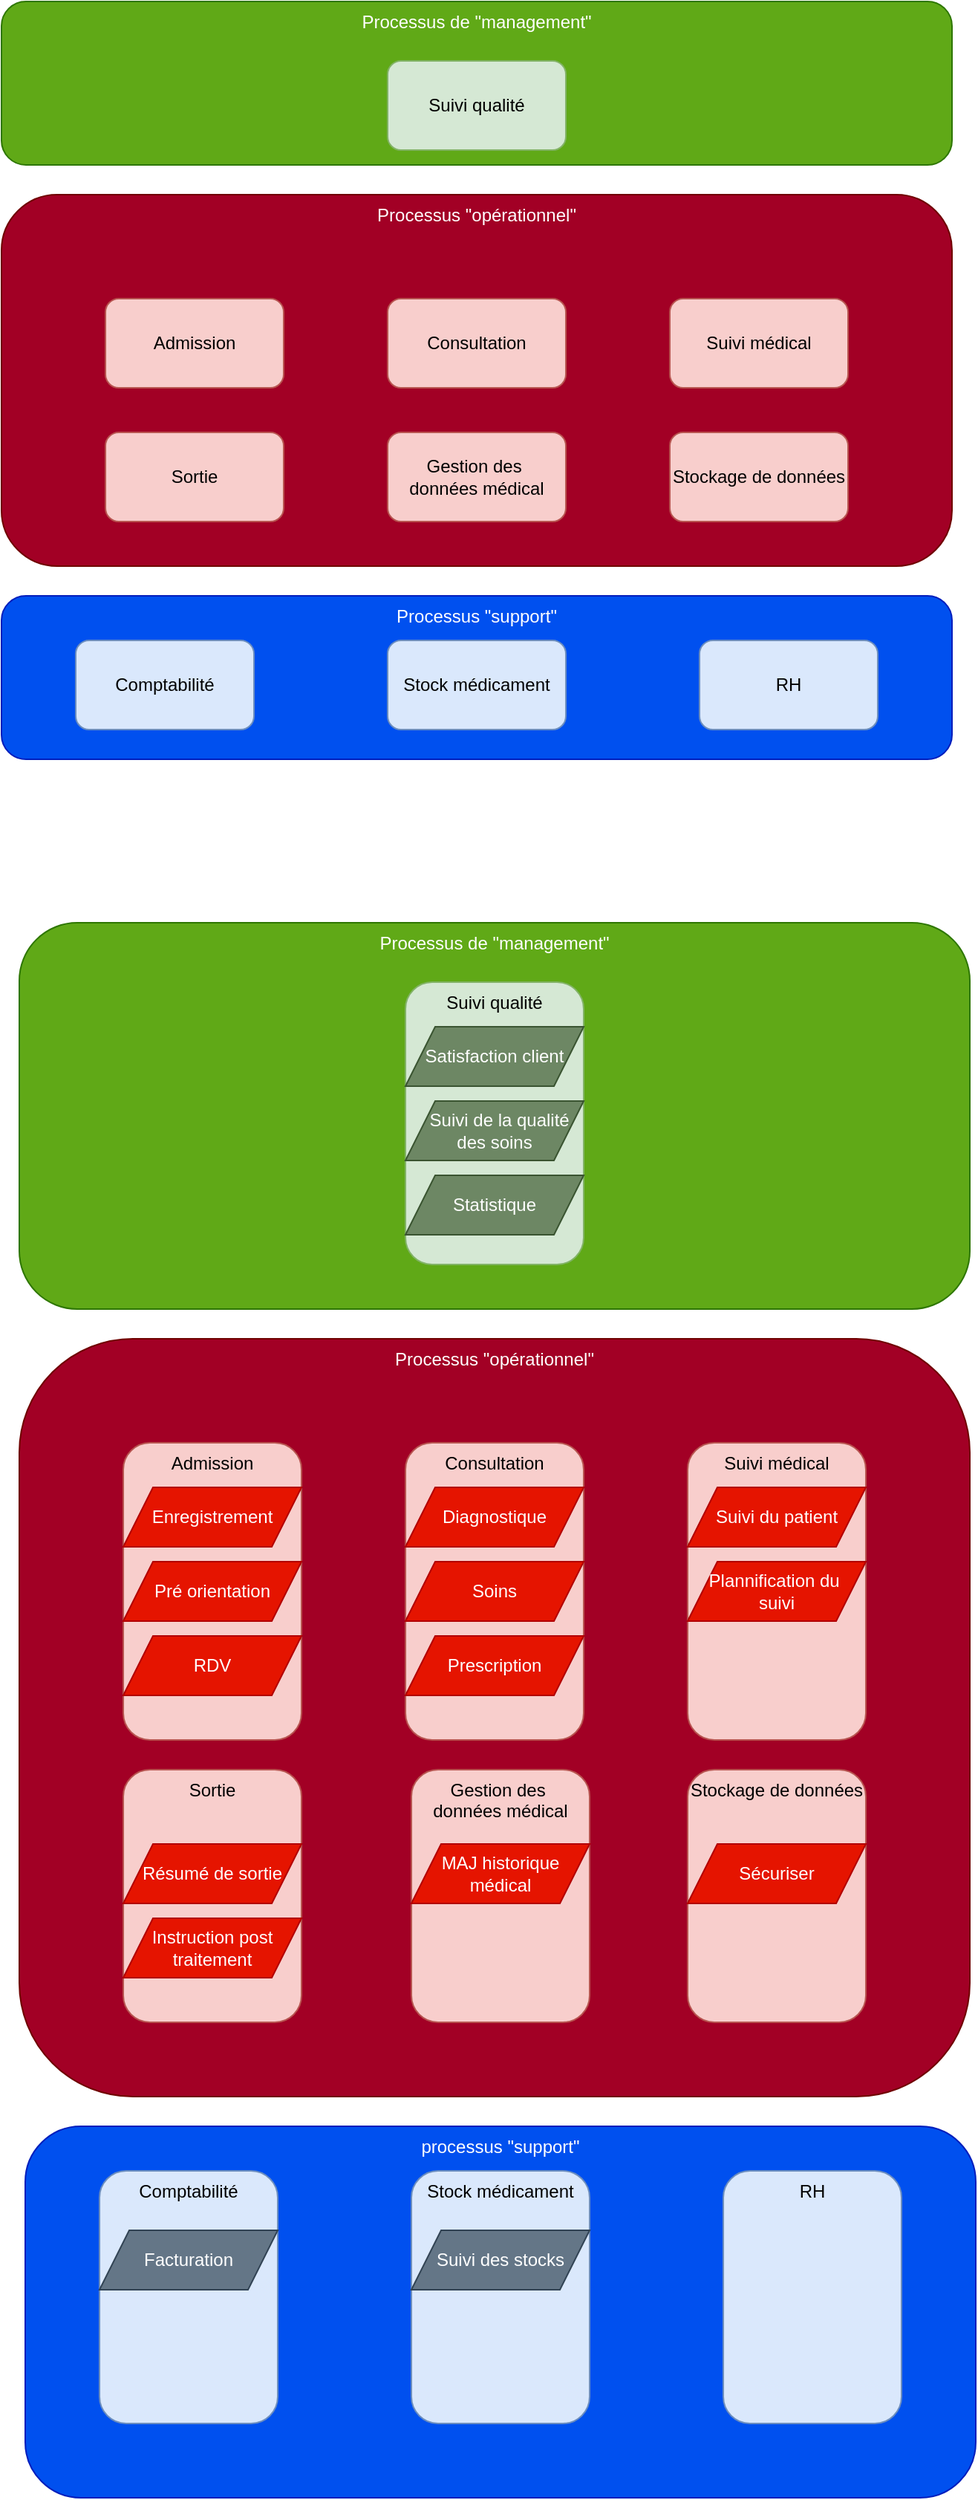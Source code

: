 <mxfile version="24.6.4" type="github">
  <diagram name="Page-1" id="a8g_Bn_f8ZfWW0NUp3vt">
    <mxGraphModel dx="1588" dy="2061" grid="1" gridSize="10" guides="1" tooltips="1" connect="1" arrows="1" fold="1" page="1" pageScale="1" pageWidth="827" pageHeight="1169" math="0" shadow="0">
      <root>
        <mxCell id="0" />
        <mxCell id="1" parent="0" />
        <mxCell id="_UuhSJLFBYa4HCA_elFi-1" value="Processus &quot;opérationnel&quot;" style="rounded=1;whiteSpace=wrap;html=1;fillColor=#a20025;strokeColor=#6F0000;fontColor=#ffffff;verticalAlign=top;" vertex="1" parent="1">
          <mxGeometry x="80" y="10" width="640" height="250" as="geometry" />
        </mxCell>
        <mxCell id="_UuhSJLFBYa4HCA_elFi-2" value="Admission" style="rounded=1;whiteSpace=wrap;html=1;fillColor=#f8cecc;strokeColor=#b85450;" vertex="1" parent="1">
          <mxGeometry x="150" y="80" width="120" height="60" as="geometry" />
        </mxCell>
        <mxCell id="_UuhSJLFBYa4HCA_elFi-3" value="Consultation" style="rounded=1;whiteSpace=wrap;html=1;fillColor=#f8cecc;strokeColor=#b85450;" vertex="1" parent="1">
          <mxGeometry x="340" y="80" width="120" height="60" as="geometry" />
        </mxCell>
        <mxCell id="_UuhSJLFBYa4HCA_elFi-4" value="Suivi médical" style="rounded=1;whiteSpace=wrap;html=1;fillColor=#f8cecc;strokeColor=#b85450;" vertex="1" parent="1">
          <mxGeometry x="530" y="80" width="120" height="60" as="geometry" />
        </mxCell>
        <mxCell id="_UuhSJLFBYa4HCA_elFi-5" value="Sortie" style="rounded=1;whiteSpace=wrap;html=1;fillColor=#f8cecc;strokeColor=#b85450;" vertex="1" parent="1">
          <mxGeometry x="150" y="170" width="120" height="60" as="geometry" />
        </mxCell>
        <mxCell id="_UuhSJLFBYa4HCA_elFi-6" value="Gestion des&amp;nbsp;&lt;div&gt;données médical&lt;/div&gt;" style="rounded=1;whiteSpace=wrap;html=1;fillColor=#f8cecc;strokeColor=#b85450;" vertex="1" parent="1">
          <mxGeometry x="340" y="170" width="120" height="60" as="geometry" />
        </mxCell>
        <mxCell id="_UuhSJLFBYa4HCA_elFi-7" value="Processus &quot;support&quot;" style="rounded=1;whiteSpace=wrap;html=1;fillColor=#0050ef;fontColor=#ffffff;strokeColor=#001DBC;verticalAlign=top;" vertex="1" parent="1">
          <mxGeometry x="80" y="280" width="640" height="110" as="geometry" />
        </mxCell>
        <mxCell id="_UuhSJLFBYa4HCA_elFi-8" value="Comptabilité" style="rounded=1;whiteSpace=wrap;html=1;fillColor=#dae8fc;strokeColor=#6c8ebf;" vertex="1" parent="1">
          <mxGeometry x="130" y="310" width="120" height="60" as="geometry" />
        </mxCell>
        <mxCell id="_UuhSJLFBYa4HCA_elFi-9" value="Stock médicament" style="rounded=1;whiteSpace=wrap;html=1;fillColor=#dae8fc;strokeColor=#6c8ebf;" vertex="1" parent="1">
          <mxGeometry x="340" y="310" width="120" height="60" as="geometry" />
        </mxCell>
        <mxCell id="_UuhSJLFBYa4HCA_elFi-10" value="Processus de &quot;management&quot;" style="rounded=1;whiteSpace=wrap;html=1;fillColor=#60a917;fontColor=#ffffff;strokeColor=#2D7600;verticalAlign=top;" vertex="1" parent="1">
          <mxGeometry x="80" y="-120" width="640" height="110" as="geometry" />
        </mxCell>
        <mxCell id="_UuhSJLFBYa4HCA_elFi-11" value="Suivi qualité" style="rounded=1;whiteSpace=wrap;html=1;fillColor=#d5e8d4;strokeColor=#82b366;" vertex="1" parent="1">
          <mxGeometry x="340" y="-80" width="120" height="60" as="geometry" />
        </mxCell>
        <mxCell id="_UuhSJLFBYa4HCA_elFi-12" value="RH" style="rounded=1;whiteSpace=wrap;html=1;fillColor=#dae8fc;strokeColor=#6c8ebf;" vertex="1" parent="1">
          <mxGeometry x="550" y="310" width="120" height="60" as="geometry" />
        </mxCell>
        <mxCell id="_UuhSJLFBYa4HCA_elFi-13" value="Processus &quot;opérationnel&quot;" style="rounded=1;whiteSpace=wrap;html=1;fillColor=#a20025;strokeColor=#6F0000;fontColor=#ffffff;verticalAlign=top;" vertex="1" parent="1">
          <mxGeometry x="92" y="780" width="640" height="510" as="geometry" />
        </mxCell>
        <mxCell id="_UuhSJLFBYa4HCA_elFi-14" value="Admission" style="rounded=1;whiteSpace=wrap;html=1;fillColor=#f8cecc;strokeColor=#b85450;verticalAlign=top;" vertex="1" parent="1">
          <mxGeometry x="162" y="850" width="120" height="200" as="geometry" />
        </mxCell>
        <mxCell id="_UuhSJLFBYa4HCA_elFi-15" value="Consultation" style="rounded=1;whiteSpace=wrap;html=1;fillColor=#f8cecc;strokeColor=#b85450;verticalAlign=top;" vertex="1" parent="1">
          <mxGeometry x="352" y="850" width="120" height="200" as="geometry" />
        </mxCell>
        <mxCell id="_UuhSJLFBYa4HCA_elFi-16" value="Suivi médical" style="rounded=1;whiteSpace=wrap;html=1;fillColor=#f8cecc;strokeColor=#b85450;verticalAlign=top;" vertex="1" parent="1">
          <mxGeometry x="542" y="850" width="120" height="200" as="geometry" />
        </mxCell>
        <mxCell id="_UuhSJLFBYa4HCA_elFi-17" value="Sortie" style="rounded=1;whiteSpace=wrap;html=1;fillColor=#f8cecc;strokeColor=#b85450;verticalAlign=top;" vertex="1" parent="1">
          <mxGeometry x="162" y="1070" width="120" height="170" as="geometry" />
        </mxCell>
        <mxCell id="_UuhSJLFBYa4HCA_elFi-18" value="Gestion des&amp;nbsp;&lt;div&gt;données médical&lt;/div&gt;" style="rounded=1;whiteSpace=wrap;html=1;fillColor=#f8cecc;strokeColor=#b85450;verticalAlign=top;" vertex="1" parent="1">
          <mxGeometry x="356" y="1070" width="120" height="170" as="geometry" />
        </mxCell>
        <mxCell id="_UuhSJLFBYa4HCA_elFi-19" value="Processus de &quot;management&quot;" style="rounded=1;whiteSpace=wrap;html=1;fillColor=#60a917;fontColor=#ffffff;strokeColor=#2D7600;verticalAlign=top;" vertex="1" parent="1">
          <mxGeometry x="92" y="500" width="640" height="260" as="geometry" />
        </mxCell>
        <mxCell id="_UuhSJLFBYa4HCA_elFi-20" value="Suivi qualité" style="rounded=1;whiteSpace=wrap;html=1;fillColor=#d5e8d4;strokeColor=#82b366;verticalAlign=top;" vertex="1" parent="1">
          <mxGeometry x="352" y="540" width="120" height="190" as="geometry" />
        </mxCell>
        <mxCell id="_UuhSJLFBYa4HCA_elFi-22" value="processus &quot;support&quot;" style="rounded=1;whiteSpace=wrap;html=1;fillColor=#0050ef;fontColor=#ffffff;strokeColor=#001DBC;verticalAlign=top;" vertex="1" parent="1">
          <mxGeometry x="96" y="1310" width="640" height="250" as="geometry" />
        </mxCell>
        <mxCell id="_UuhSJLFBYa4HCA_elFi-23" value="Comptabilité" style="rounded=1;whiteSpace=wrap;html=1;fillColor=#dae8fc;strokeColor=#6c8ebf;verticalAlign=top;" vertex="1" parent="1">
          <mxGeometry x="146" y="1340" width="120" height="170" as="geometry" />
        </mxCell>
        <mxCell id="_UuhSJLFBYa4HCA_elFi-24" value="Stock médicament" style="rounded=1;whiteSpace=wrap;html=1;fillColor=#dae8fc;strokeColor=#6c8ebf;verticalAlign=top;" vertex="1" parent="1">
          <mxGeometry x="356" y="1340" width="120" height="170" as="geometry" />
        </mxCell>
        <mxCell id="_UuhSJLFBYa4HCA_elFi-25" value="RH" style="rounded=1;whiteSpace=wrap;html=1;fillColor=#dae8fc;strokeColor=#6c8ebf;verticalAlign=top;" vertex="1" parent="1">
          <mxGeometry x="566" y="1340" width="120" height="170" as="geometry" />
        </mxCell>
        <mxCell id="_UuhSJLFBYa4HCA_elFi-26" value="Enregistrement" style="shape=parallelogram;perimeter=parallelogramPerimeter;whiteSpace=wrap;html=1;fixedSize=1;fillColor=#e51400;strokeColor=#B20000;fontColor=#ffffff;" vertex="1" parent="1">
          <mxGeometry x="162" y="880" width="120" height="40" as="geometry" />
        </mxCell>
        <mxCell id="_UuhSJLFBYa4HCA_elFi-28" value="Pré orientation" style="shape=parallelogram;perimeter=parallelogramPerimeter;whiteSpace=wrap;html=1;fixedSize=1;fillColor=#e51400;strokeColor=#B20000;fontColor=#ffffff;" vertex="1" parent="1">
          <mxGeometry x="162" y="930" width="120" height="40" as="geometry" />
        </mxCell>
        <mxCell id="_UuhSJLFBYa4HCA_elFi-30" value="RDV" style="shape=parallelogram;perimeter=parallelogramPerimeter;whiteSpace=wrap;html=1;fixedSize=1;fillColor=#e51400;strokeColor=#B20000;fontColor=#ffffff;" vertex="1" parent="1">
          <mxGeometry x="162" y="980" width="120" height="40" as="geometry" />
        </mxCell>
        <mxCell id="_UuhSJLFBYa4HCA_elFi-31" value="Diagnostique" style="shape=parallelogram;perimeter=parallelogramPerimeter;whiteSpace=wrap;html=1;fixedSize=1;fillColor=#e51400;strokeColor=#B20000;fontColor=#ffffff;" vertex="1" parent="1">
          <mxGeometry x="352" y="880" width="120" height="40" as="geometry" />
        </mxCell>
        <mxCell id="_UuhSJLFBYa4HCA_elFi-32" value="Soins" style="shape=parallelogram;perimeter=parallelogramPerimeter;whiteSpace=wrap;html=1;fixedSize=1;fillColor=#e51400;strokeColor=#B20000;fontColor=#ffffff;" vertex="1" parent="1">
          <mxGeometry x="352" y="930" width="120" height="40" as="geometry" />
        </mxCell>
        <mxCell id="_UuhSJLFBYa4HCA_elFi-33" value="Prescription" style="shape=parallelogram;perimeter=parallelogramPerimeter;whiteSpace=wrap;html=1;fixedSize=1;fillColor=#e51400;strokeColor=#B20000;fontColor=#ffffff;" vertex="1" parent="1">
          <mxGeometry x="352" y="980" width="120" height="40" as="geometry" />
        </mxCell>
        <mxCell id="_UuhSJLFBYa4HCA_elFi-35" value="Suivi du patient" style="shape=parallelogram;perimeter=parallelogramPerimeter;whiteSpace=wrap;html=1;fixedSize=1;fillColor=#e51400;strokeColor=#B20000;fontColor=#ffffff;" vertex="1" parent="1">
          <mxGeometry x="542" y="880" width="120" height="40" as="geometry" />
        </mxCell>
        <mxCell id="_UuhSJLFBYa4HCA_elFi-36" value="Plannification du&amp;nbsp;&lt;div&gt;suivi&lt;/div&gt;" style="shape=parallelogram;perimeter=parallelogramPerimeter;whiteSpace=wrap;html=1;fixedSize=1;fillColor=#e51400;strokeColor=#B20000;fontColor=#ffffff;" vertex="1" parent="1">
          <mxGeometry x="542" y="930" width="120" height="40" as="geometry" />
        </mxCell>
        <mxCell id="_UuhSJLFBYa4HCA_elFi-40" value="MAJ historique&lt;div&gt;médical&lt;/div&gt;" style="shape=parallelogram;perimeter=parallelogramPerimeter;whiteSpace=wrap;html=1;fixedSize=1;fillColor=#e51400;strokeColor=#B20000;fontColor=#ffffff;" vertex="1" parent="1">
          <mxGeometry x="356" y="1120" width="120" height="40" as="geometry" />
        </mxCell>
        <mxCell id="_UuhSJLFBYa4HCA_elFi-42" value="Stockage de données" style="rounded=1;whiteSpace=wrap;html=1;fillColor=#f8cecc;strokeColor=#b85450;" vertex="1" parent="1">
          <mxGeometry x="530" y="170" width="120" height="60" as="geometry" />
        </mxCell>
        <mxCell id="_UuhSJLFBYa4HCA_elFi-43" value="Stockage de données" style="rounded=1;whiteSpace=wrap;html=1;fillColor=#f8cecc;strokeColor=#b85450;verticalAlign=top;" vertex="1" parent="1">
          <mxGeometry x="542" y="1070" width="120" height="170" as="geometry" />
        </mxCell>
        <mxCell id="_UuhSJLFBYa4HCA_elFi-44" value="Sécuriser" style="shape=parallelogram;perimeter=parallelogramPerimeter;whiteSpace=wrap;html=1;fixedSize=1;fillColor=#e51400;strokeColor=#B20000;fontColor=#ffffff;" vertex="1" parent="1">
          <mxGeometry x="542" y="1120" width="120" height="40" as="geometry" />
        </mxCell>
        <mxCell id="_UuhSJLFBYa4HCA_elFi-45" value="Résumé de sortie" style="shape=parallelogram;perimeter=parallelogramPerimeter;whiteSpace=wrap;html=1;fixedSize=1;fillColor=#e51400;strokeColor=#B20000;fontColor=#ffffff;" vertex="1" parent="1">
          <mxGeometry x="162" y="1120" width="120" height="40" as="geometry" />
        </mxCell>
        <mxCell id="_UuhSJLFBYa4HCA_elFi-46" value="Instruction post traitement" style="shape=parallelogram;perimeter=parallelogramPerimeter;whiteSpace=wrap;html=1;fixedSize=1;fillColor=#e51400;strokeColor=#B20000;fontColor=#ffffff;" vertex="1" parent="1">
          <mxGeometry x="162" y="1170" width="120" height="40" as="geometry" />
        </mxCell>
        <mxCell id="_UuhSJLFBYa4HCA_elFi-48" style="edgeStyle=orthogonalEdgeStyle;rounded=0;orthogonalLoop=1;jettySize=auto;html=1;exitX=0.5;exitY=1;exitDx=0;exitDy=0;" edge="1" parent="1" source="_UuhSJLFBYa4HCA_elFi-13" target="_UuhSJLFBYa4HCA_elFi-13">
          <mxGeometry relative="1" as="geometry" />
        </mxCell>
        <mxCell id="_UuhSJLFBYa4HCA_elFi-49" value="Facturation" style="shape=parallelogram;perimeter=parallelogramPerimeter;whiteSpace=wrap;html=1;fixedSize=1;fillColor=#647687;strokeColor=#314354;fontColor=#ffffff;" vertex="1" parent="1">
          <mxGeometry x="146" y="1380" width="120" height="40" as="geometry" />
        </mxCell>
        <mxCell id="_UuhSJLFBYa4HCA_elFi-50" value="Suivi des stocks" style="shape=parallelogram;perimeter=parallelogramPerimeter;whiteSpace=wrap;html=1;fixedSize=1;fillColor=#647687;strokeColor=#314354;fontColor=#ffffff;" vertex="1" parent="1">
          <mxGeometry x="356" y="1380" width="120" height="40" as="geometry" />
        </mxCell>
        <mxCell id="_UuhSJLFBYa4HCA_elFi-51" value="Satisfaction client" style="shape=parallelogram;perimeter=parallelogramPerimeter;whiteSpace=wrap;html=1;fixedSize=1;fillColor=#6d8764;strokeColor=#3A5431;fontColor=#ffffff;" vertex="1" parent="1">
          <mxGeometry x="352" y="570" width="120" height="40" as="geometry" />
        </mxCell>
        <mxCell id="_UuhSJLFBYa4HCA_elFi-52" value="&amp;nbsp; &amp;nbsp;Suivi de la qualité&amp;nbsp;&lt;div&gt;des soin&lt;span style=&quot;color: rgba(0, 0, 0, 0); font-family: monospace; font-size: 0px; text-align: start; text-wrap: nowrap; background-color: initial;&quot;&gt;%3CmxGraphModel%3E%3Croot%3E%3CmxCell%20id%3D%220%22%2F%3E%3CmxCell%20id%3D%221%22%20parent%3D%220%22%2F%3E%3CmxCell%20id%3D%222%22%20value%3D%22Satisfaction%20client%22%20style%3D%22shape%3Dparallelogram%3Bperimeter%3DparallelogramPerimeter%3BwhiteSpace%3Dwrap%3Bhtml%3D1%3BfixedSize%3D1%3BfillColor%3D%236d8764%3BstrokeColor%3D%233A5431%3BfontColor%3D%23ffffff%3B%22%20vertex%3D%221%22%20parent%3D%221%22%3E%3CmxGeometry%20x%3D%22350%22%20y%3D%22550%22%20width%3D%22120%22%20height%3D%2240%22%20as%3D%22geometry%22%2F%3E%3C%2FmxCell%3E%3C%2Froot%3E%3C%2FmxGraphModel%3E&lt;/span&gt;&lt;span style=&quot;background-color: initial;&quot;&gt;s&lt;/span&gt;&lt;/div&gt;" style="shape=parallelogram;perimeter=parallelogramPerimeter;whiteSpace=wrap;html=1;fixedSize=1;fillColor=#6d8764;strokeColor=#3A5431;fontColor=#ffffff;" vertex="1" parent="1">
          <mxGeometry x="352" y="620" width="120" height="40" as="geometry" />
        </mxCell>
        <mxCell id="_UuhSJLFBYa4HCA_elFi-53" value="Statistique" style="shape=parallelogram;perimeter=parallelogramPerimeter;whiteSpace=wrap;html=1;fixedSize=1;fillColor=#6d8764;strokeColor=#3A5431;fontColor=#ffffff;" vertex="1" parent="1">
          <mxGeometry x="352" y="670" width="120" height="40" as="geometry" />
        </mxCell>
      </root>
    </mxGraphModel>
  </diagram>
</mxfile>
